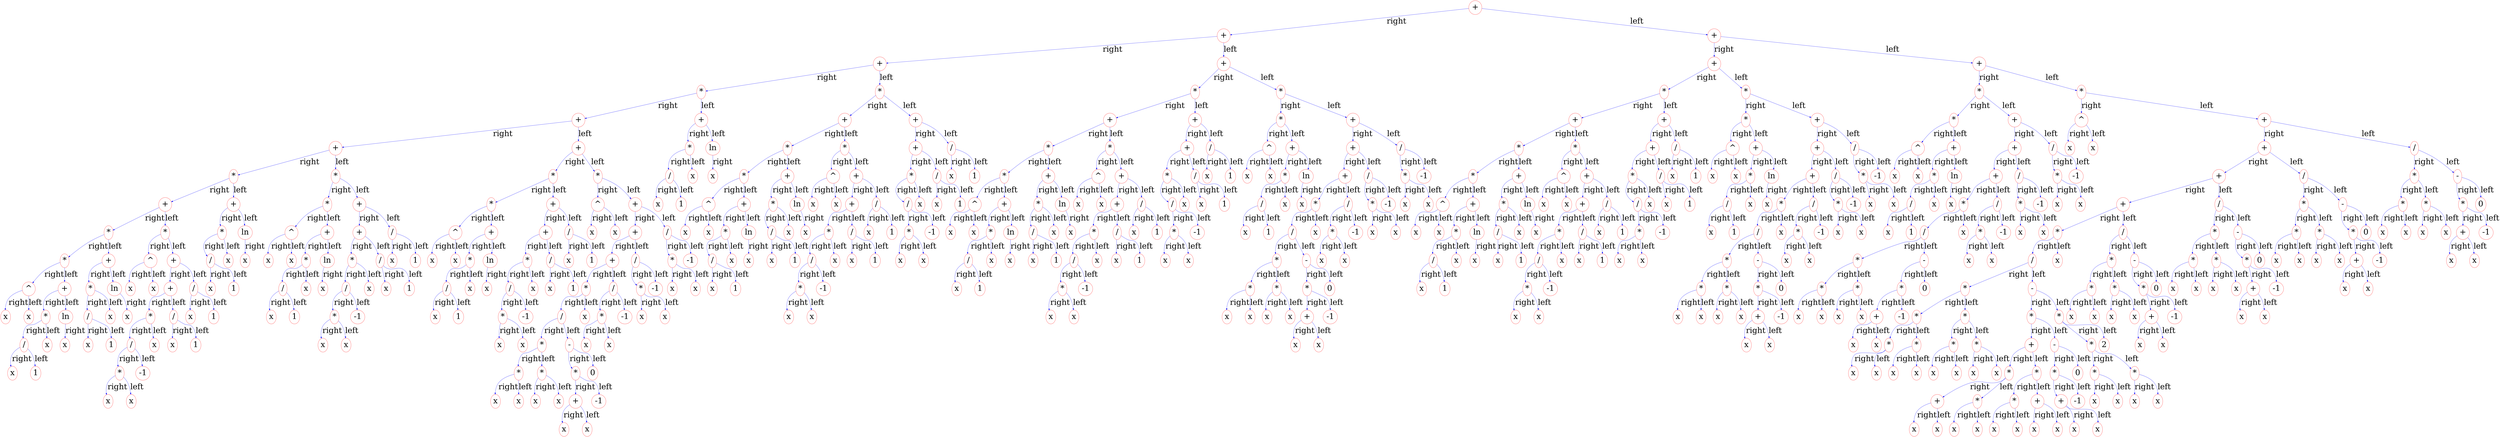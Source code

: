 digraph G {
    rankdir = TR;
    node[shape=ellipse, fontsize=50, color = red];
    edge[fontsize=50, color = blue, fillcolor = blue];
	94217172291232 [label = "+"];
	94217172319968 [label = "+"];
	94217172313104 [label = "+"];
	94217172309936 [label = "*"];
	94217172309504 [label = "+"];
	94217172304848 [label = "+"];
	94217172298944 [label = "*"];
	94217172292656 [label = "+"];
	94217172293760 [label = "*"];
	94217172294336 [label = "*"];
	94217172302976 [label = "^"];
	94217172303648 [label = "x"];
	94217172303504 [label = "x"];
	94217172294288 [label = "+"];
	94217172295200 [label = "*"];
	94217172294912 [label = "/"];
	94217172295392 [label = "x"];
	94217172294960 [label = "1"];
	94217172295152 [label = "x"];
	94217172295248 [label = "ln"];
	94217172295296 [label = "x"];
	94217172294384 [label = "+"];
	94217172294816 [label = "*"];
	94217172294144 [label = "/"];
	94217172293808 [label = "x"];
	94217172293856 [label = "1"];
	94217172294864 [label = "x"];
	94217172294720 [label = "ln"];
	94217172294768 [label = "x"];
	94217172296160 [label = "*"];
	94217172293712 [label = "^"];
	94217172294240 [label = "x"];
	94217172294096 [label = "x"];
	94217172296304 [label = "+"];
	94217172296208 [label = "+"];
	94217172292800 [label = "*"];
	94217172292944 [label = "/"];
	94217172293472 [label = "*"];
	94217172294192 [label = "x"];
	94217172293904 [label = "x"];
	94217172293376 [label = "-1"];
	94217172292752 [label = "x"];
	94217172293184 [label = "/"];
	94217172293280 [label = "x"];
	94217172293232 [label = "1"];
	94217172296064 [label = "/"];
	94217172296256 [label = "x"];
	94217172296112 [label = "1"];
	94217172296736 [label = "+"];
	94217172298320 [label = "*"];
	94217172298512 [label = "/"];
	94217172296688 [label = "x"];
	94217172298368 [label = "1"];
	94217172298272 [label = "x"];
	94217172298416 [label = "ln"];
	94217172298464 [label = "x"];
	94217172304800 [label = "*"];
	94217172301632 [label = "*"];
	94217172302928 [label = "^"];
	94217172302592 [label = "x"];
	94217172302544 [label = "x"];
	94217172301680 [label = "+"];
	94217172300000 [label = "*"];
	94217172298896 [label = "/"];
	94217172303072 [label = "x"];
	94217172302016 [label = "1"];
	94217172300048 [label = "x"];
	94217172301440 [label = "ln"];
	94217172301536 [label = "x"];
	94217172304752 [label = "+"];
	94217172304560 [label = "+"];
	94217172304272 [label = "*"];
	94217172304176 [label = "/"];
	94217172301872 [label = "*"];
	94217172301968 [label = "x"];
	94217172301920 [label = "x"];
	94217172304128 [label = "-1"];
	94217172304224 [label = "x"];
	94217172304320 [label = "/"];
	94217172304416 [label = "x"];
	94217172304368 [label = "1"];
	94217172304704 [label = "/"];
	94217172304608 [label = "x"];
	94217172304656 [label = "1"];
	94217172309456 [label = "+"];
	94217172306480 [label = "*"];
	94217172305712 [label = "*"];
	94217172304896 [label = "^"];
	94217172304992 [label = "x"];
	94217172304944 [label = "x"];
	94217172305664 [label = "+"];
	94217172305424 [label = "*"];
	94217172305328 [label = "/"];
	94217172305232 [label = "x"];
	94217172305280 [label = "1"];
	94217172305376 [label = "x"];
	94217172305472 [label = "ln"];
	94217172305520 [label = "x"];
	94217172305760 [label = "+"];
	94217172305952 [label = "+"];
	94217172306144 [label = "*"];
	94217172306240 [label = "/"];
	94217172306336 [label = "*"];
	94217172306432 [label = "x"];
	94217172306384 [label = "x"];
	94217172306288 [label = "-1"];
	94217172306192 [label = "x"];
	94217172306000 [label = "/"];
	94217172306096 [label = "x"];
	94217172306048 [label = "1"];
	94217172305808 [label = "/"];
	94217172305904 [label = "x"];
	94217172305856 [label = "1"];
	94217172309408 [label = "*"];
	94217172306528 [label = "^"];
	94217172306624 [label = "x"];
	94217172306576 [label = "x"];
	94217172309360 [label = "+"];
	94217172308784 [label = "+"];
	94217172308208 [label = "+"];
	94217172307824 [label = "*"];
	94217172307728 [label = "/"];
	94217172306960 [label = "*"];
	94217172306672 [label = "*"];
	94217172306768 [label = "x"];
	94217172306720 [label = "x"];
	94217172306816 [label = "*"];
	94217172306912 [label = "x"];
	94217172306864 [label = "x"];
	94217172307680 [label = "-"];
	94217172307392 [label = "*"];
	94217172307296 [label = "+"];
	94217172307056 [label = "x"];
	94217172307152 [label = "x"];
	94217172307344 [label = "-1"];
	94217172307632 [label = "0"];
	94217172307776 [label = "x"];
	94217172307872 [label = "/"];
	94217172307968 [label = "*"];
	94217172308064 [label = "x"];
	94217172308016 [label = "x"];
	94217172307920 [label = "-1"];
	94217172308736 [label = "/"];
	94217172308352 [label = "*"];
	94217172308256 [label = "x"];
	94217172308304 [label = "x"];
	94217172308688 [label = "-1"];
	94217172309312 [label = "/"];
	94217172308928 [label = "*"];
	94217172308832 [label = "x"];
	94217172308880 [label = "x"];
	94217172309264 [label = "-1"];
	94217172309552 [label = "+"];
	94217172309696 [label = "*"];
	94217172309792 [label = "/"];
	94217172309888 [label = "x"];
	94217172309840 [label = "1"];
	94217172309744 [label = "x"];
	94217172309600 [label = "ln"];
	94217172309648 [label = "x"];
	94217172313056 [label = "*"];
	94217172309984 [label = "+"];
	94217172310944 [label = "*"];
	94217172311376 [label = "*"];
	94217172311808 [label = "^"];
	94217172311904 [label = "x"];
	94217172311856 [label = "x"];
	94217172311424 [label = "+"];
	94217172311568 [label = "*"];
	94217172311664 [label = "/"];
	94217172311760 [label = "x"];
	94217172311712 [label = "1"];
	94217172311616 [label = "x"];
	94217172311472 [label = "ln"];
	94217172311520 [label = "x"];
	94217172310992 [label = "+"];
	94217172311136 [label = "*"];
	94217172311232 [label = "/"];
	94217172311328 [label = "x"];
	94217172311280 [label = "1"];
	94217172311184 [label = "x"];
	94217172311040 [label = "ln"];
	94217172311088 [label = "x"];
	94217172310032 [label = "*"];
	94217172310800 [label = "^"];
	94217172310896 [label = "x"];
	94217172310848 [label = "x"];
	94217172310080 [label = "+"];
	94217172310272 [label = "+"];
	94217172310464 [label = "*"];
	94217172310560 [label = "/"];
	94217172310656 [label = "*"];
	94217172310752 [label = "x"];
	94217172310704 [label = "x"];
	94217172310608 [label = "-1"];
	94217172310512 [label = "x"];
	94217172310320 [label = "/"];
	94217172310416 [label = "x"];
	94217172310368 [label = "1"];
	94217172310128 [label = "/"];
	94217172310224 [label = "x"];
	94217172310176 [label = "1"];
	94217172313008 [label = "+"];
	94217172312816 [label = "+"];
	94217172312528 [label = "*"];
	94217172312432 [label = "/"];
	94217172312048 [label = "*"];
	94217172311952 [label = "x"];
	94217172312000 [label = "x"];
	94217172312384 [label = "-1"];
	94217172312480 [label = "x"];
	94217172312576 [label = "/"];
	94217172312672 [label = "x"];
	94217172312624 [label = "1"];
	94217172312960 [label = "/"];
	94217172312864 [label = "x"];
	94217172312912 [label = "1"];
	94217172319920 [label = "+"];
	94217172316512 [label = "*"];
	94217172315744 [label = "+"];
	94217172314400 [label = "*"];
	94217172313968 [label = "*"];
	94217172313152 [label = "^"];
	94217172313248 [label = "x"];
	94217172313200 [label = "x"];
	94217172313920 [label = "+"];
	94217172313680 [label = "*"];
	94217172313584 [label = "/"];
	94217172313488 [label = "x"];
	94217172313536 [label = "1"];
	94217172313632 [label = "x"];
	94217172313728 [label = "ln"];
	94217172313776 [label = "x"];
	94217172314016 [label = "+"];
	94217172314160 [label = "*"];
	94217172314256 [label = "/"];
	94217172314352 [label = "x"];
	94217172314304 [label = "1"];
	94217172314208 [label = "x"];
	94217172314064 [label = "ln"];
	94217172314112 [label = "x"];
	94217172315696 [label = "*"];
	94217172314448 [label = "^"];
	94217172314544 [label = "x"];
	94217172314496 [label = "x"];
	94217172315648 [label = "+"];
	94217172315456 [label = "+"];
	94217172315168 [label = "*"];
	94217172315072 [label = "/"];
	94217172314688 [label = "*"];
	94217172314592 [label = "x"];
	94217172314640 [label = "x"];
	94217172315024 [label = "-1"];
	94217172315120 [label = "x"];
	94217172315216 [label = "/"];
	94217172315312 [label = "x"];
	94217172315264 [label = "1"];
	94217172315600 [label = "/"];
	94217172315504 [label = "x"];
	94217172315552 [label = "1"];
	94217172315792 [label = "+"];
	94217172315984 [label = "+"];
	94217172316176 [label = "*"];
	94217172316272 [label = "/"];
	94217172316368 [label = "*"];
	94217172316464 [label = "x"];
	94217172316416 [label = "x"];
	94217172316320 [label = "-1"];
	94217172316224 [label = "x"];
	94217172316032 [label = "/"];
	94217172316128 [label = "x"];
	94217172316080 [label = "1"];
	94217172315840 [label = "/"];
	94217172315936 [label = "x"];
	94217172315888 [label = "1"];
	94217172319872 [label = "*"];
	94217172316560 [label = "*"];
	94217172316992 [label = "^"];
	94217172317088 [label = "x"];
	94217172317040 [label = "x"];
	94217172316608 [label = "+"];
	94217172316752 [label = "*"];
	94217172316848 [label = "/"];
	94217172316944 [label = "x"];
	94217172316896 [label = "1"];
	94217172316800 [label = "x"];
	94217172316656 [label = "ln"];
	94217172316704 [label = "x"];
	94217172319824 [label = "+"];
	94217172319248 [label = "+"];
	94217172318672 [label = "+"];
	94217172318288 [label = "*"];
	94217172318192 [label = "/"];
	94217172317424 [label = "*"];
	94217172317136 [label = "*"];
	94217172317232 [label = "x"];
	94217172317184 [label = "x"];
	94217172317280 [label = "*"];
	94217172317376 [label = "x"];
	94217172317328 [label = "x"];
	94217172318144 [label = "-"];
	94217172317856 [label = "*"];
	94217172317760 [label = "+"];
	94217172317520 [label = "x"];
	94217172317616 [label = "x"];
	94217172317808 [label = "-1"];
	94217172318096 [label = "0"];
	94217172318240 [label = "x"];
	94217172318336 [label = "/"];
	94217172318432 [label = "*"];
	94217172318528 [label = "x"];
	94217172318480 [label = "x"];
	94217172318384 [label = "-1"];
	94217172319200 [label = "/"];
	94217172318816 [label = "*"];
	94217172318720 [label = "x"];
	94217172318768 [label = "x"];
	94217172319152 [label = "-1"];
	94217172319776 [label = "/"];
	94217172319392 [label = "*"];
	94217172319296 [label = "x"];
	94217172319344 [label = "x"];
	94217172319728 [label = "-1"];
	94217172337392 [label = "+"];
	94217172326784 [label = "+"];
	94217172323376 [label = "*"];
	94217172322608 [label = "+"];
	94217172321264 [label = "*"];
	94217172320832 [label = "*"];
	94217172320016 [label = "^"];
	94217172320112 [label = "x"];
	94217172320064 [label = "x"];
	94217172320784 [label = "+"];
	94217172320544 [label = "*"];
	94217172320448 [label = "/"];
	94217172320352 [label = "x"];
	94217172320400 [label = "1"];
	94217172320496 [label = "x"];
	94217172320592 [label = "ln"];
	94217172320640 [label = "x"];
	94217172320880 [label = "+"];
	94217172321024 [label = "*"];
	94217172321120 [label = "/"];
	94217172321216 [label = "x"];
	94217172321168 [label = "1"];
	94217172321072 [label = "x"];
	94217172320928 [label = "ln"];
	94217172320976 [label = "x"];
	94217172322560 [label = "*"];
	94217172321312 [label = "^"];
	94217172321408 [label = "x"];
	94217172321360 [label = "x"];
	94217172322512 [label = "+"];
	94217172322320 [label = "+"];
	94217172322032 [label = "*"];
	94217172321936 [label = "/"];
	94217172321552 [label = "*"];
	94217172321456 [label = "x"];
	94217172321504 [label = "x"];
	94217172321888 [label = "-1"];
	94217172321984 [label = "x"];
	94217172322080 [label = "/"];
	94217172322176 [label = "x"];
	94217172322128 [label = "1"];
	94217172322464 [label = "/"];
	94217172322368 [label = "x"];
	94217172322416 [label = "1"];
	94217172322656 [label = "+"];
	94217172322848 [label = "+"];
	94217172323040 [label = "*"];
	94217172323136 [label = "/"];
	94217172323232 [label = "*"];
	94217172323328 [label = "x"];
	94217172323280 [label = "x"];
	94217172323184 [label = "-1"];
	94217172323088 [label = "x"];
	94217172322896 [label = "/"];
	94217172322992 [label = "x"];
	94217172322944 [label = "1"];
	94217172322704 [label = "/"];
	94217172322800 [label = "x"];
	94217172322752 [label = "1"];
	94217172326736 [label = "*"];
	94217172323424 [label = "*"];
	94217172323856 [label = "^"];
	94217172323952 [label = "x"];
	94217172323904 [label = "x"];
	94217172323472 [label = "+"];
	94217172323616 [label = "*"];
	94217172323712 [label = "/"];
	94217172323808 [label = "x"];
	94217172323760 [label = "1"];
	94217172323664 [label = "x"];
	94217172323520 [label = "ln"];
	94217172323568 [label = "x"];
	94217172326688 [label = "+"];
	94217172326112 [label = "+"];
	94217172325536 [label = "+"];
	94217172325152 [label = "*"];
	94217172325056 [label = "/"];
	94217172324288 [label = "*"];
	94217172324000 [label = "*"];
	94217172324096 [label = "x"];
	94217172324048 [label = "x"];
	94217172324144 [label = "*"];
	94217172324240 [label = "x"];
	94217172324192 [label = "x"];
	94217172325008 [label = "-"];
	94217172324720 [label = "*"];
	94217172324624 [label = "+"];
	94217172324384 [label = "x"];
	94217172324480 [label = "x"];
	94217172324672 [label = "-1"];
	94217172324960 [label = "0"];
	94217172325104 [label = "x"];
	94217172325200 [label = "/"];
	94217172325296 [label = "*"];
	94217172325392 [label = "x"];
	94217172325344 [label = "x"];
	94217172325248 [label = "-1"];
	94217172326064 [label = "/"];
	94217172325680 [label = "*"];
	94217172325584 [label = "x"];
	94217172325632 [label = "x"];
	94217172326016 [label = "-1"];
	94217172326640 [label = "/"];
	94217172326256 [label = "*"];
	94217172326160 [label = "x"];
	94217172326208 [label = "x"];
	94217172326592 [label = "-1"];
	94217172337344 [label = "+"];
	94217172329376 [label = "*"];
	94217172327648 [label = "*"];
	94217172326832 [label = "^"];
	94217172326928 [label = "x"];
	94217172326880 [label = "x"];
	94217172327600 [label = "+"];
	94217172327360 [label = "*"];
	94217172327264 [label = "/"];
	94217172327168 [label = "x"];
	94217172327216 [label = "1"];
	94217172327312 [label = "x"];
	94217172327408 [label = "ln"];
	94217172327456 [label = "x"];
	94217172327696 [label = "+"];
	94217172327984 [label = "+"];
	94217172328272 [label = "+"];
	94217172328560 [label = "*"];
	94217172328656 [label = "/"];
	94217172329040 [label = "*"];
	94217172329232 [label = "*"];
	94217172329328 [label = "x"];
	94217172329280 [label = "x"];
	94217172329088 [label = "*"];
	94217172329184 [label = "x"];
	94217172329136 [label = "x"];
	94217172328704 [label = "-"];
	94217172328800 [label = "*"];
	94217172328896 [label = "+"];
	94217172328992 [label = "x"];
	94217172328944 [label = "x"];
	94217172328848 [label = "-1"];
	94217172328752 [label = "0"];
	94217172328608 [label = "x"];
	94217172328320 [label = "/"];
	94217172328416 [label = "*"];
	94217172328512 [label = "x"];
	94217172328464 [label = "x"];
	94217172328368 [label = "-1"];
	94217172328032 [label = "/"];
	94217172328128 [label = "*"];
	94217172328224 [label = "x"];
	94217172328176 [label = "x"];
	94217172328080 [label = "-1"];
	94217172327744 [label = "/"];
	94217172327840 [label = "*"];
	94217172327936 [label = "x"];
	94217172327888 [label = "x"];
	94217172327792 [label = "-1"];
	94217172337296 [label = "*"];
	94217172329424 [label = "^"];
	94217172329520 [label = "x"];
	94217172329472 [label = "x"];
	94217172337248 [label = "+"];
	94217172336096 [label = "+"];
	94217172334944 [label = "+"];
	94217172333792 [label = "+"];
	94217172332928 [label = "*"];
	94217172332832 [label = "/"];
	94217172330240 [label = "*"];
	94217172329568 [label = "*"];
	94217172329760 [label = "*"];
	94217172329856 [label = "x"];
	94217172329808 [label = "x"];
	94217172329616 [label = "*"];
	94217172329712 [label = "x"];
	94217172329664 [label = "x"];
	94217172329904 [label = "*"];
	94217172330096 [label = "*"];
	94217172330192 [label = "x"];
	94217172330144 [label = "x"];
	94217172329952 [label = "*"];
	94217172330048 [label = "x"];
	94217172330000 [label = "x"];
	94217172332784 [label = "-"];
	94217172331728 [label = "*"];
	94217172331344 [label = "+"];
	94217172330768 [label = "*"];
	94217172330576 [label = "+"];
	94217172330336 [label = "x"];
	94217172330432 [label = "x"];
	94217172330624 [label = "*"];
	94217172330720 [label = "x"];
	94217172330672 [label = "x"];
	94217172331296 [label = "*"];
	94217172330816 [label = "*"];
	94217172330912 [label = "x"];
	94217172330864 [label = "x"];
	94217172331248 [label = "+"];
	94217172331008 [label = "x"];
	94217172331104 [label = "x"];
	94217172331392 [label = "-"];
	94217172331488 [label = "*"];
	94217172331584 [label = "+"];
	94217172331680 [label = "x"];
	94217172331632 [label = "x"];
	94217172331536 [label = "-1"];
	94217172331440 [label = "0"];
	94217172332736 [label = "*"];
	94217172331776 [label = "*"];
	94217172331968 [label = "*"];
	94217172332064 [label = "x"];
	94217172332016 [label = "x"];
	94217172331824 [label = "*"];
	94217172331920 [label = "x"];
	94217172331872 [label = "x"];
	94217172332688 [label = "2"];
	94217172332880 [label = "x"];
	94217172332976 [label = "/"];
	94217172333360 [label = "*"];
	94217172333552 [label = "*"];
	94217172333648 [label = "x"];
	94217172333600 [label = "x"];
	94217172333408 [label = "*"];
	94217172333504 [label = "x"];
	94217172333456 [label = "x"];
	94217172333024 [label = "-"];
	94217172333120 [label = "*"];
	94217172333216 [label = "+"];
	94217172333312 [label = "x"];
	94217172333264 [label = "x"];
	94217172333168 [label = "-1"];
	94217172333072 [label = "0"];
	94217172334896 [label = "/"];
	94217172334128 [label = "*"];
	94217172333840 [label = "*"];
	94217172333936 [label = "x"];
	94217172333888 [label = "x"];
	94217172333984 [label = "*"];
	94217172334080 [label = "x"];
	94217172334032 [label = "x"];
	94217172334848 [label = "-"];
	94217172334560 [label = "*"];
	94217172334464 [label = "+"];
	94217172334224 [label = "x"];
	94217172334320 [label = "x"];
	94217172334512 [label = "-1"];
	94217172334800 [label = "0"];
	94217172336048 [label = "/"];
	94217172335280 [label = "*"];
	94217172334992 [label = "*"];
	94217172335088 [label = "x"];
	94217172335040 [label = "x"];
	94217172335136 [label = "*"];
	94217172335232 [label = "x"];
	94217172335184 [label = "x"];
	94217172336000 [label = "-"];
	94217172335712 [label = "*"];
	94217172335616 [label = "+"];
	94217172335376 [label = "x"];
	94217172335472 [label = "x"];
	94217172335664 [label = "-1"];
	94217172335952 [label = "0"];
	94217172337200 [label = "/"];
	94217172336432 [label = "*"];
	94217172336144 [label = "*"];
	94217172336240 [label = "x"];
	94217172336192 [label = "x"];
	94217172336288 [label = "*"];
	94217172336384 [label = "x"];
	94217172336336 [label = "x"];
	94217172337152 [label = "-"];
	94217172336864 [label = "*"];
	94217172336768 [label = "+"];
	94217172336528 [label = "x"];
	94217172336624 [label = "x"];
	94217172336816 [label = "-1"];
	94217172337104 [label = "0"];

	94217172291232 -> 94217172337392 [label = "left"]
	94217172291232 -> 94217172319968 [label = "right"]
	94217172319968 -> 94217172319920 [label = "left"]
	94217172319968 -> 94217172313104 [label = "right"]
	94217172313104 -> 94217172313056 [label = "left"]
	94217172313104 -> 94217172309936 [label = "right"]
	94217172309936 -> 94217172309552 [label = "left"]
	94217172309936 -> 94217172309504 [label = "right"]
	94217172309504 -> 94217172309456 [label = "left"]
	94217172309504 -> 94217172304848 [label = "right"]
	94217172304848 -> 94217172304800 [label = "left"]
	94217172304848 -> 94217172298944 [label = "right"]
	94217172298944 -> 94217172296736 [label = "left"]
	94217172298944 -> 94217172292656 [label = "right"]
	94217172292656 -> 94217172296160 [label = "left"]
	94217172292656 -> 94217172293760 [label = "right"]
	94217172293760 -> 94217172294384 [label = "left"]
	94217172293760 -> 94217172294336 [label = "right"]
	94217172294336 -> 94217172294288 [label = "left"]
	94217172294336 -> 94217172302976 [label = "right"]
	94217172302976 -> 94217172303504 [label = "left"]
	94217172302976 -> 94217172303648 [label = "right"]
	94217172294288 -> 94217172295248 [label = "left"]
	94217172294288 -> 94217172295200 [label = "right"]
	94217172295200 -> 94217172295152 [label = "left"]
	94217172295200 -> 94217172294912 [label = "right"]
	94217172294912 -> 94217172294960 [label = "left"]
	94217172294912 -> 94217172295392 [label = "right"]
	94217172295248 -> 94217172295296 [label = "right"]
	94217172294384 -> 94217172294720 [label = "left"]
	94217172294384 -> 94217172294816 [label = "right"]
	94217172294816 -> 94217172294864 [label = "left"]
	94217172294816 -> 94217172294144 [label = "right"]
	94217172294144 -> 94217172293856 [label = "left"]
	94217172294144 -> 94217172293808 [label = "right"]
	94217172294720 -> 94217172294768 [label = "right"]
	94217172296160 -> 94217172296304 [label = "left"]
	94217172296160 -> 94217172293712 [label = "right"]
	94217172293712 -> 94217172294096 [label = "left"]
	94217172293712 -> 94217172294240 [label = "right"]
	94217172296304 -> 94217172296064 [label = "left"]
	94217172296304 -> 94217172296208 [label = "right"]
	94217172296208 -> 94217172293184 [label = "left"]
	94217172296208 -> 94217172292800 [label = "right"]
	94217172292800 -> 94217172292752 [label = "left"]
	94217172292800 -> 94217172292944 [label = "right"]
	94217172292944 -> 94217172293376 [label = "left"]
	94217172292944 -> 94217172293472 [label = "right"]
	94217172293472 -> 94217172293904 [label = "left"]
	94217172293472 -> 94217172294192 [label = "right"]
	94217172293184 -> 94217172293232 [label = "left"]
	94217172293184 -> 94217172293280 [label = "right"]
	94217172296064 -> 94217172296112 [label = "left"]
	94217172296064 -> 94217172296256 [label = "right"]
	94217172296736 -> 94217172298416 [label = "left"]
	94217172296736 -> 94217172298320 [label = "right"]
	94217172298320 -> 94217172298272 [label = "left"]
	94217172298320 -> 94217172298512 [label = "right"]
	94217172298512 -> 94217172298368 [label = "left"]
	94217172298512 -> 94217172296688 [label = "right"]
	94217172298416 -> 94217172298464 [label = "right"]
	94217172304800 -> 94217172304752 [label = "left"]
	94217172304800 -> 94217172301632 [label = "right"]
	94217172301632 -> 94217172301680 [label = "left"]
	94217172301632 -> 94217172302928 [label = "right"]
	94217172302928 -> 94217172302544 [label = "left"]
	94217172302928 -> 94217172302592 [label = "right"]
	94217172301680 -> 94217172301440 [label = "left"]
	94217172301680 -> 94217172300000 [label = "right"]
	94217172300000 -> 94217172300048 [label = "left"]
	94217172300000 -> 94217172298896 [label = "right"]
	94217172298896 -> 94217172302016 [label = "left"]
	94217172298896 -> 94217172303072 [label = "right"]
	94217172301440 -> 94217172301536 [label = "right"]
	94217172304752 -> 94217172304704 [label = "left"]
	94217172304752 -> 94217172304560 [label = "right"]
	94217172304560 -> 94217172304320 [label = "left"]
	94217172304560 -> 94217172304272 [label = "right"]
	94217172304272 -> 94217172304224 [label = "left"]
	94217172304272 -> 94217172304176 [label = "right"]
	94217172304176 -> 94217172304128 [label = "left"]
	94217172304176 -> 94217172301872 [label = "right"]
	94217172301872 -> 94217172301920 [label = "left"]
	94217172301872 -> 94217172301968 [label = "right"]
	94217172304320 -> 94217172304368 [label = "left"]
	94217172304320 -> 94217172304416 [label = "right"]
	94217172304704 -> 94217172304656 [label = "left"]
	94217172304704 -> 94217172304608 [label = "right"]
	94217172309456 -> 94217172309408 [label = "left"]
	94217172309456 -> 94217172306480 [label = "right"]
	94217172306480 -> 94217172305760 [label = "left"]
	94217172306480 -> 94217172305712 [label = "right"]
	94217172305712 -> 94217172305664 [label = "left"]
	94217172305712 -> 94217172304896 [label = "right"]
	94217172304896 -> 94217172304944 [label = "left"]
	94217172304896 -> 94217172304992 [label = "right"]
	94217172305664 -> 94217172305472 [label = "left"]
	94217172305664 -> 94217172305424 [label = "right"]
	94217172305424 -> 94217172305376 [label = "left"]
	94217172305424 -> 94217172305328 [label = "right"]
	94217172305328 -> 94217172305280 [label = "left"]
	94217172305328 -> 94217172305232 [label = "right"]
	94217172305472 -> 94217172305520 [label = "right"]
	94217172305760 -> 94217172305808 [label = "left"]
	94217172305760 -> 94217172305952 [label = "right"]
	94217172305952 -> 94217172306000 [label = "left"]
	94217172305952 -> 94217172306144 [label = "right"]
	94217172306144 -> 94217172306192 [label = "left"]
	94217172306144 -> 94217172306240 [label = "right"]
	94217172306240 -> 94217172306288 [label = "left"]
	94217172306240 -> 94217172306336 [label = "right"]
	94217172306336 -> 94217172306384 [label = "left"]
	94217172306336 -> 94217172306432 [label = "right"]
	94217172306000 -> 94217172306048 [label = "left"]
	94217172306000 -> 94217172306096 [label = "right"]
	94217172305808 -> 94217172305856 [label = "left"]
	94217172305808 -> 94217172305904 [label = "right"]
	94217172309408 -> 94217172309360 [label = "left"]
	94217172309408 -> 94217172306528 [label = "right"]
	94217172306528 -> 94217172306576 [label = "left"]
	94217172306528 -> 94217172306624 [label = "right"]
	94217172309360 -> 94217172309312 [label = "left"]
	94217172309360 -> 94217172308784 [label = "right"]
	94217172308784 -> 94217172308736 [label = "left"]
	94217172308784 -> 94217172308208 [label = "right"]
	94217172308208 -> 94217172307872 [label = "left"]
	94217172308208 -> 94217172307824 [label = "right"]
	94217172307824 -> 94217172307776 [label = "left"]
	94217172307824 -> 94217172307728 [label = "right"]
	94217172307728 -> 94217172307680 [label = "left"]
	94217172307728 -> 94217172306960 [label = "right"]
	94217172306960 -> 94217172306816 [label = "left"]
	94217172306960 -> 94217172306672 [label = "right"]
	94217172306672 -> 94217172306720 [label = "left"]
	94217172306672 -> 94217172306768 [label = "right"]
	94217172306816 -> 94217172306864 [label = "left"]
	94217172306816 -> 94217172306912 [label = "right"]
	94217172307680 -> 94217172307632 [label = "left"]
	94217172307680 -> 94217172307392 [label = "right"]
	94217172307392 -> 94217172307344 [label = "left"]
	94217172307392 -> 94217172307296 [label = "right"]
	94217172307296 -> 94217172307152 [label = "left"]
	94217172307296 -> 94217172307056 [label = "right"]
	94217172307872 -> 94217172307920 [label = "left"]
	94217172307872 -> 94217172307968 [label = "right"]
	94217172307968 -> 94217172308016 [label = "left"]
	94217172307968 -> 94217172308064 [label = "right"]
	94217172308736 -> 94217172308688 [label = "left"]
	94217172308736 -> 94217172308352 [label = "right"]
	94217172308352 -> 94217172308304 [label = "left"]
	94217172308352 -> 94217172308256 [label = "right"]
	94217172309312 -> 94217172309264 [label = "left"]
	94217172309312 -> 94217172308928 [label = "right"]
	94217172308928 -> 94217172308880 [label = "left"]
	94217172308928 -> 94217172308832 [label = "right"]
	94217172309552 -> 94217172309600 [label = "left"]
	94217172309552 -> 94217172309696 [label = "right"]
	94217172309696 -> 94217172309744 [label = "left"]
	94217172309696 -> 94217172309792 [label = "right"]
	94217172309792 -> 94217172309840 [label = "left"]
	94217172309792 -> 94217172309888 [label = "right"]
	94217172309600 -> 94217172309648 [label = "right"]
	94217172313056 -> 94217172313008 [label = "left"]
	94217172313056 -> 94217172309984 [label = "right"]
	94217172309984 -> 94217172310032 [label = "left"]
	94217172309984 -> 94217172310944 [label = "right"]
	94217172310944 -> 94217172310992 [label = "left"]
	94217172310944 -> 94217172311376 [label = "right"]
	94217172311376 -> 94217172311424 [label = "left"]
	94217172311376 -> 94217172311808 [label = "right"]
	94217172311808 -> 94217172311856 [label = "left"]
	94217172311808 -> 94217172311904 [label = "right"]
	94217172311424 -> 94217172311472 [label = "left"]
	94217172311424 -> 94217172311568 [label = "right"]
	94217172311568 -> 94217172311616 [label = "left"]
	94217172311568 -> 94217172311664 [label = "right"]
	94217172311664 -> 94217172311712 [label = "left"]
	94217172311664 -> 94217172311760 [label = "right"]
	94217172311472 -> 94217172311520 [label = "right"]
	94217172310992 -> 94217172311040 [label = "left"]
	94217172310992 -> 94217172311136 [label = "right"]
	94217172311136 -> 94217172311184 [label = "left"]
	94217172311136 -> 94217172311232 [label = "right"]
	94217172311232 -> 94217172311280 [label = "left"]
	94217172311232 -> 94217172311328 [label = "right"]
	94217172311040 -> 94217172311088 [label = "right"]
	94217172310032 -> 94217172310080 [label = "left"]
	94217172310032 -> 94217172310800 [label = "right"]
	94217172310800 -> 94217172310848 [label = "left"]
	94217172310800 -> 94217172310896 [label = "right"]
	94217172310080 -> 94217172310128 [label = "left"]
	94217172310080 -> 94217172310272 [label = "right"]
	94217172310272 -> 94217172310320 [label = "left"]
	94217172310272 -> 94217172310464 [label = "right"]
	94217172310464 -> 94217172310512 [label = "left"]
	94217172310464 -> 94217172310560 [label = "right"]
	94217172310560 -> 94217172310608 [label = "left"]
	94217172310560 -> 94217172310656 [label = "right"]
	94217172310656 -> 94217172310704 [label = "left"]
	94217172310656 -> 94217172310752 [label = "right"]
	94217172310320 -> 94217172310368 [label = "left"]
	94217172310320 -> 94217172310416 [label = "right"]
	94217172310128 -> 94217172310176 [label = "left"]
	94217172310128 -> 94217172310224 [label = "right"]
	94217172313008 -> 94217172312960 [label = "left"]
	94217172313008 -> 94217172312816 [label = "right"]
	94217172312816 -> 94217172312576 [label = "left"]
	94217172312816 -> 94217172312528 [label = "right"]
	94217172312528 -> 94217172312480 [label = "left"]
	94217172312528 -> 94217172312432 [label = "right"]
	94217172312432 -> 94217172312384 [label = "left"]
	94217172312432 -> 94217172312048 [label = "right"]
	94217172312048 -> 94217172312000 [label = "left"]
	94217172312048 -> 94217172311952 [label = "right"]
	94217172312576 -> 94217172312624 [label = "left"]
	94217172312576 -> 94217172312672 [label = "right"]
	94217172312960 -> 94217172312912 [label = "left"]
	94217172312960 -> 94217172312864 [label = "right"]
	94217172319920 -> 94217172319872 [label = "left"]
	94217172319920 -> 94217172316512 [label = "right"]
	94217172316512 -> 94217172315792 [label = "left"]
	94217172316512 -> 94217172315744 [label = "right"]
	94217172315744 -> 94217172315696 [label = "left"]
	94217172315744 -> 94217172314400 [label = "right"]
	94217172314400 -> 94217172314016 [label = "left"]
	94217172314400 -> 94217172313968 [label = "right"]
	94217172313968 -> 94217172313920 [label = "left"]
	94217172313968 -> 94217172313152 [label = "right"]
	94217172313152 -> 94217172313200 [label = "left"]
	94217172313152 -> 94217172313248 [label = "right"]
	94217172313920 -> 94217172313728 [label = "left"]
	94217172313920 -> 94217172313680 [label = "right"]
	94217172313680 -> 94217172313632 [label = "left"]
	94217172313680 -> 94217172313584 [label = "right"]
	94217172313584 -> 94217172313536 [label = "left"]
	94217172313584 -> 94217172313488 [label = "right"]
	94217172313728 -> 94217172313776 [label = "right"]
	94217172314016 -> 94217172314064 [label = "left"]
	94217172314016 -> 94217172314160 [label = "right"]
	94217172314160 -> 94217172314208 [label = "left"]
	94217172314160 -> 94217172314256 [label = "right"]
	94217172314256 -> 94217172314304 [label = "left"]
	94217172314256 -> 94217172314352 [label = "right"]
	94217172314064 -> 94217172314112 [label = "right"]
	94217172315696 -> 94217172315648 [label = "left"]
	94217172315696 -> 94217172314448 [label = "right"]
	94217172314448 -> 94217172314496 [label = "left"]
	94217172314448 -> 94217172314544 [label = "right"]
	94217172315648 -> 94217172315600 [label = "left"]
	94217172315648 -> 94217172315456 [label = "right"]
	94217172315456 -> 94217172315216 [label = "left"]
	94217172315456 -> 94217172315168 [label = "right"]
	94217172315168 -> 94217172315120 [label = "left"]
	94217172315168 -> 94217172315072 [label = "right"]
	94217172315072 -> 94217172315024 [label = "left"]
	94217172315072 -> 94217172314688 [label = "right"]
	94217172314688 -> 94217172314640 [label = "left"]
	94217172314688 -> 94217172314592 [label = "right"]
	94217172315216 -> 94217172315264 [label = "left"]
	94217172315216 -> 94217172315312 [label = "right"]
	94217172315600 -> 94217172315552 [label = "left"]
	94217172315600 -> 94217172315504 [label = "right"]
	94217172315792 -> 94217172315840 [label = "left"]
	94217172315792 -> 94217172315984 [label = "right"]
	94217172315984 -> 94217172316032 [label = "left"]
	94217172315984 -> 94217172316176 [label = "right"]
	94217172316176 -> 94217172316224 [label = "left"]
	94217172316176 -> 94217172316272 [label = "right"]
	94217172316272 -> 94217172316320 [label = "left"]
	94217172316272 -> 94217172316368 [label = "right"]
	94217172316368 -> 94217172316416 [label = "left"]
	94217172316368 -> 94217172316464 [label = "right"]
	94217172316032 -> 94217172316080 [label = "left"]
	94217172316032 -> 94217172316128 [label = "right"]
	94217172315840 -> 94217172315888 [label = "left"]
	94217172315840 -> 94217172315936 [label = "right"]
	94217172319872 -> 94217172319824 [label = "left"]
	94217172319872 -> 94217172316560 [label = "right"]
	94217172316560 -> 94217172316608 [label = "left"]
	94217172316560 -> 94217172316992 [label = "right"]
	94217172316992 -> 94217172317040 [label = "left"]
	94217172316992 -> 94217172317088 [label = "right"]
	94217172316608 -> 94217172316656 [label = "left"]
	94217172316608 -> 94217172316752 [label = "right"]
	94217172316752 -> 94217172316800 [label = "left"]
	94217172316752 -> 94217172316848 [label = "right"]
	94217172316848 -> 94217172316896 [label = "left"]
	94217172316848 -> 94217172316944 [label = "right"]
	94217172316656 -> 94217172316704 [label = "right"]
	94217172319824 -> 94217172319776 [label = "left"]
	94217172319824 -> 94217172319248 [label = "right"]
	94217172319248 -> 94217172319200 [label = "left"]
	94217172319248 -> 94217172318672 [label = "right"]
	94217172318672 -> 94217172318336 [label = "left"]
	94217172318672 -> 94217172318288 [label = "right"]
	94217172318288 -> 94217172318240 [label = "left"]
	94217172318288 -> 94217172318192 [label = "right"]
	94217172318192 -> 94217172318144 [label = "left"]
	94217172318192 -> 94217172317424 [label = "right"]
	94217172317424 -> 94217172317280 [label = "left"]
	94217172317424 -> 94217172317136 [label = "right"]
	94217172317136 -> 94217172317184 [label = "left"]
	94217172317136 -> 94217172317232 [label = "right"]
	94217172317280 -> 94217172317328 [label = "left"]
	94217172317280 -> 94217172317376 [label = "right"]
	94217172318144 -> 94217172318096 [label = "left"]
	94217172318144 -> 94217172317856 [label = "right"]
	94217172317856 -> 94217172317808 [label = "left"]
	94217172317856 -> 94217172317760 [label = "right"]
	94217172317760 -> 94217172317616 [label = "left"]
	94217172317760 -> 94217172317520 [label = "right"]
	94217172318336 -> 94217172318384 [label = "left"]
	94217172318336 -> 94217172318432 [label = "right"]
	94217172318432 -> 94217172318480 [label = "left"]
	94217172318432 -> 94217172318528 [label = "right"]
	94217172319200 -> 94217172319152 [label = "left"]
	94217172319200 -> 94217172318816 [label = "right"]
	94217172318816 -> 94217172318768 [label = "left"]
	94217172318816 -> 94217172318720 [label = "right"]
	94217172319776 -> 94217172319728 [label = "left"]
	94217172319776 -> 94217172319392 [label = "right"]
	94217172319392 -> 94217172319344 [label = "left"]
	94217172319392 -> 94217172319296 [label = "right"]
	94217172337392 -> 94217172337344 [label = "left"]
	94217172337392 -> 94217172326784 [label = "right"]
	94217172326784 -> 94217172326736 [label = "left"]
	94217172326784 -> 94217172323376 [label = "right"]
	94217172323376 -> 94217172322656 [label = "left"]
	94217172323376 -> 94217172322608 [label = "right"]
	94217172322608 -> 94217172322560 [label = "left"]
	94217172322608 -> 94217172321264 [label = "right"]
	94217172321264 -> 94217172320880 [label = "left"]
	94217172321264 -> 94217172320832 [label = "right"]
	94217172320832 -> 94217172320784 [label = "left"]
	94217172320832 -> 94217172320016 [label = "right"]
	94217172320016 -> 94217172320064 [label = "left"]
	94217172320016 -> 94217172320112 [label = "right"]
	94217172320784 -> 94217172320592 [label = "left"]
	94217172320784 -> 94217172320544 [label = "right"]
	94217172320544 -> 94217172320496 [label = "left"]
	94217172320544 -> 94217172320448 [label = "right"]
	94217172320448 -> 94217172320400 [label = "left"]
	94217172320448 -> 94217172320352 [label = "right"]
	94217172320592 -> 94217172320640 [label = "right"]
	94217172320880 -> 94217172320928 [label = "left"]
	94217172320880 -> 94217172321024 [label = "right"]
	94217172321024 -> 94217172321072 [label = "left"]
	94217172321024 -> 94217172321120 [label = "right"]
	94217172321120 -> 94217172321168 [label = "left"]
	94217172321120 -> 94217172321216 [label = "right"]
	94217172320928 -> 94217172320976 [label = "right"]
	94217172322560 -> 94217172322512 [label = "left"]
	94217172322560 -> 94217172321312 [label = "right"]
	94217172321312 -> 94217172321360 [label = "left"]
	94217172321312 -> 94217172321408 [label = "right"]
	94217172322512 -> 94217172322464 [label = "left"]
	94217172322512 -> 94217172322320 [label = "right"]
	94217172322320 -> 94217172322080 [label = "left"]
	94217172322320 -> 94217172322032 [label = "right"]
	94217172322032 -> 94217172321984 [label = "left"]
	94217172322032 -> 94217172321936 [label = "right"]
	94217172321936 -> 94217172321888 [label = "left"]
	94217172321936 -> 94217172321552 [label = "right"]
	94217172321552 -> 94217172321504 [label = "left"]
	94217172321552 -> 94217172321456 [label = "right"]
	94217172322080 -> 94217172322128 [label = "left"]
	94217172322080 -> 94217172322176 [label = "right"]
	94217172322464 -> 94217172322416 [label = "left"]
	94217172322464 -> 94217172322368 [label = "right"]
	94217172322656 -> 94217172322704 [label = "left"]
	94217172322656 -> 94217172322848 [label = "right"]
	94217172322848 -> 94217172322896 [label = "left"]
	94217172322848 -> 94217172323040 [label = "right"]
	94217172323040 -> 94217172323088 [label = "left"]
	94217172323040 -> 94217172323136 [label = "right"]
	94217172323136 -> 94217172323184 [label = "left"]
	94217172323136 -> 94217172323232 [label = "right"]
	94217172323232 -> 94217172323280 [label = "left"]
	94217172323232 -> 94217172323328 [label = "right"]
	94217172322896 -> 94217172322944 [label = "left"]
	94217172322896 -> 94217172322992 [label = "right"]
	94217172322704 -> 94217172322752 [label = "left"]
	94217172322704 -> 94217172322800 [label = "right"]
	94217172326736 -> 94217172326688 [label = "left"]
	94217172326736 -> 94217172323424 [label = "right"]
	94217172323424 -> 94217172323472 [label = "left"]
	94217172323424 -> 94217172323856 [label = "right"]
	94217172323856 -> 94217172323904 [label = "left"]
	94217172323856 -> 94217172323952 [label = "right"]
	94217172323472 -> 94217172323520 [label = "left"]
	94217172323472 -> 94217172323616 [label = "right"]
	94217172323616 -> 94217172323664 [label = "left"]
	94217172323616 -> 94217172323712 [label = "right"]
	94217172323712 -> 94217172323760 [label = "left"]
	94217172323712 -> 94217172323808 [label = "right"]
	94217172323520 -> 94217172323568 [label = "right"]
	94217172326688 -> 94217172326640 [label = "left"]
	94217172326688 -> 94217172326112 [label = "right"]
	94217172326112 -> 94217172326064 [label = "left"]
	94217172326112 -> 94217172325536 [label = "right"]
	94217172325536 -> 94217172325200 [label = "left"]
	94217172325536 -> 94217172325152 [label = "right"]
	94217172325152 -> 94217172325104 [label = "left"]
	94217172325152 -> 94217172325056 [label = "right"]
	94217172325056 -> 94217172325008 [label = "left"]
	94217172325056 -> 94217172324288 [label = "right"]
	94217172324288 -> 94217172324144 [label = "left"]
	94217172324288 -> 94217172324000 [label = "right"]
	94217172324000 -> 94217172324048 [label = "left"]
	94217172324000 -> 94217172324096 [label = "right"]
	94217172324144 -> 94217172324192 [label = "left"]
	94217172324144 -> 94217172324240 [label = "right"]
	94217172325008 -> 94217172324960 [label = "left"]
	94217172325008 -> 94217172324720 [label = "right"]
	94217172324720 -> 94217172324672 [label = "left"]
	94217172324720 -> 94217172324624 [label = "right"]
	94217172324624 -> 94217172324480 [label = "left"]
	94217172324624 -> 94217172324384 [label = "right"]
	94217172325200 -> 94217172325248 [label = "left"]
	94217172325200 -> 94217172325296 [label = "right"]
	94217172325296 -> 94217172325344 [label = "left"]
	94217172325296 -> 94217172325392 [label = "right"]
	94217172326064 -> 94217172326016 [label = "left"]
	94217172326064 -> 94217172325680 [label = "right"]
	94217172325680 -> 94217172325632 [label = "left"]
	94217172325680 -> 94217172325584 [label = "right"]
	94217172326640 -> 94217172326592 [label = "left"]
	94217172326640 -> 94217172326256 [label = "right"]
	94217172326256 -> 94217172326208 [label = "left"]
	94217172326256 -> 94217172326160 [label = "right"]
	94217172337344 -> 94217172337296 [label = "left"]
	94217172337344 -> 94217172329376 [label = "right"]
	94217172329376 -> 94217172327696 [label = "left"]
	94217172329376 -> 94217172327648 [label = "right"]
	94217172327648 -> 94217172327600 [label = "left"]
	94217172327648 -> 94217172326832 [label = "right"]
	94217172326832 -> 94217172326880 [label = "left"]
	94217172326832 -> 94217172326928 [label = "right"]
	94217172327600 -> 94217172327408 [label = "left"]
	94217172327600 -> 94217172327360 [label = "right"]
	94217172327360 -> 94217172327312 [label = "left"]
	94217172327360 -> 94217172327264 [label = "right"]
	94217172327264 -> 94217172327216 [label = "left"]
	94217172327264 -> 94217172327168 [label = "right"]
	94217172327408 -> 94217172327456 [label = "right"]
	94217172327696 -> 94217172327744 [label = "left"]
	94217172327696 -> 94217172327984 [label = "right"]
	94217172327984 -> 94217172328032 [label = "left"]
	94217172327984 -> 94217172328272 [label = "right"]
	94217172328272 -> 94217172328320 [label = "left"]
	94217172328272 -> 94217172328560 [label = "right"]
	94217172328560 -> 94217172328608 [label = "left"]
	94217172328560 -> 94217172328656 [label = "right"]
	94217172328656 -> 94217172328704 [label = "left"]
	94217172328656 -> 94217172329040 [label = "right"]
	94217172329040 -> 94217172329088 [label = "left"]
	94217172329040 -> 94217172329232 [label = "right"]
	94217172329232 -> 94217172329280 [label = "left"]
	94217172329232 -> 94217172329328 [label = "right"]
	94217172329088 -> 94217172329136 [label = "left"]
	94217172329088 -> 94217172329184 [label = "right"]
	94217172328704 -> 94217172328752 [label = "left"]
	94217172328704 -> 94217172328800 [label = "right"]
	94217172328800 -> 94217172328848 [label = "left"]
	94217172328800 -> 94217172328896 [label = "right"]
	94217172328896 -> 94217172328944 [label = "left"]
	94217172328896 -> 94217172328992 [label = "right"]
	94217172328320 -> 94217172328368 [label = "left"]
	94217172328320 -> 94217172328416 [label = "right"]
	94217172328416 -> 94217172328464 [label = "left"]
	94217172328416 -> 94217172328512 [label = "right"]
	94217172328032 -> 94217172328080 [label = "left"]
	94217172328032 -> 94217172328128 [label = "right"]
	94217172328128 -> 94217172328176 [label = "left"]
	94217172328128 -> 94217172328224 [label = "right"]
	94217172327744 -> 94217172327792 [label = "left"]
	94217172327744 -> 94217172327840 [label = "right"]
	94217172327840 -> 94217172327888 [label = "left"]
	94217172327840 -> 94217172327936 [label = "right"]
	94217172337296 -> 94217172337248 [label = "left"]
	94217172337296 -> 94217172329424 [label = "right"]
	94217172329424 -> 94217172329472 [label = "left"]
	94217172329424 -> 94217172329520 [label = "right"]
	94217172337248 -> 94217172337200 [label = "left"]
	94217172337248 -> 94217172336096 [label = "right"]
	94217172336096 -> 94217172336048 [label = "left"]
	94217172336096 -> 94217172334944 [label = "right"]
	94217172334944 -> 94217172334896 [label = "left"]
	94217172334944 -> 94217172333792 [label = "right"]
	94217172333792 -> 94217172332976 [label = "left"]
	94217172333792 -> 94217172332928 [label = "right"]
	94217172332928 -> 94217172332880 [label = "left"]
	94217172332928 -> 94217172332832 [label = "right"]
	94217172332832 -> 94217172332784 [label = "left"]
	94217172332832 -> 94217172330240 [label = "right"]
	94217172330240 -> 94217172329904 [label = "left"]
	94217172330240 -> 94217172329568 [label = "right"]
	94217172329568 -> 94217172329616 [label = "left"]
	94217172329568 -> 94217172329760 [label = "right"]
	94217172329760 -> 94217172329808 [label = "left"]
	94217172329760 -> 94217172329856 [label = "right"]
	94217172329616 -> 94217172329664 [label = "left"]
	94217172329616 -> 94217172329712 [label = "right"]
	94217172329904 -> 94217172329952 [label = "left"]
	94217172329904 -> 94217172330096 [label = "right"]
	94217172330096 -> 94217172330144 [label = "left"]
	94217172330096 -> 94217172330192 [label = "right"]
	94217172329952 -> 94217172330000 [label = "left"]
	94217172329952 -> 94217172330048 [label = "right"]
	94217172332784 -> 94217172332736 [label = "left"]
	94217172332784 -> 94217172331728 [label = "right"]
	94217172331728 -> 94217172331392 [label = "left"]
	94217172331728 -> 94217172331344 [label = "right"]
	94217172331344 -> 94217172331296 [label = "left"]
	94217172331344 -> 94217172330768 [label = "right"]
	94217172330768 -> 94217172330624 [label = "left"]
	94217172330768 -> 94217172330576 [label = "right"]
	94217172330576 -> 94217172330432 [label = "left"]
	94217172330576 -> 94217172330336 [label = "right"]
	94217172330624 -> 94217172330672 [label = "left"]
	94217172330624 -> 94217172330720 [label = "right"]
	94217172331296 -> 94217172331248 [label = "left"]
	94217172331296 -> 94217172330816 [label = "right"]
	94217172330816 -> 94217172330864 [label = "left"]
	94217172330816 -> 94217172330912 [label = "right"]
	94217172331248 -> 94217172331104 [label = "left"]
	94217172331248 -> 94217172331008 [label = "right"]
	94217172331392 -> 94217172331440 [label = "left"]
	94217172331392 -> 94217172331488 [label = "right"]
	94217172331488 -> 94217172331536 [label = "left"]
	94217172331488 -> 94217172331584 [label = "right"]
	94217172331584 -> 94217172331632 [label = "left"]
	94217172331584 -> 94217172331680 [label = "right"]
	94217172332736 -> 94217172332688 [label = "left"]
	94217172332736 -> 94217172331776 [label = "right"]
	94217172331776 -> 94217172331824 [label = "left"]
	94217172331776 -> 94217172331968 [label = "right"]
	94217172331968 -> 94217172332016 [label = "left"]
	94217172331968 -> 94217172332064 [label = "right"]
	94217172331824 -> 94217172331872 [label = "left"]
	94217172331824 -> 94217172331920 [label = "right"]
	94217172332976 -> 94217172333024 [label = "left"]
	94217172332976 -> 94217172333360 [label = "right"]
	94217172333360 -> 94217172333408 [label = "left"]
	94217172333360 -> 94217172333552 [label = "right"]
	94217172333552 -> 94217172333600 [label = "left"]
	94217172333552 -> 94217172333648 [label = "right"]
	94217172333408 -> 94217172333456 [label = "left"]
	94217172333408 -> 94217172333504 [label = "right"]
	94217172333024 -> 94217172333072 [label = "left"]
	94217172333024 -> 94217172333120 [label = "right"]
	94217172333120 -> 94217172333168 [label = "left"]
	94217172333120 -> 94217172333216 [label = "right"]
	94217172333216 -> 94217172333264 [label = "left"]
	94217172333216 -> 94217172333312 [label = "right"]
	94217172334896 -> 94217172334848 [label = "left"]
	94217172334896 -> 94217172334128 [label = "right"]
	94217172334128 -> 94217172333984 [label = "left"]
	94217172334128 -> 94217172333840 [label = "right"]
	94217172333840 -> 94217172333888 [label = "left"]
	94217172333840 -> 94217172333936 [label = "right"]
	94217172333984 -> 94217172334032 [label = "left"]
	94217172333984 -> 94217172334080 [label = "right"]
	94217172334848 -> 94217172334800 [label = "left"]
	94217172334848 -> 94217172334560 [label = "right"]
	94217172334560 -> 94217172334512 [label = "left"]
	94217172334560 -> 94217172334464 [label = "right"]
	94217172334464 -> 94217172334320 [label = "left"]
	94217172334464 -> 94217172334224 [label = "right"]
	94217172336048 -> 94217172336000 [label = "left"]
	94217172336048 -> 94217172335280 [label = "right"]
	94217172335280 -> 94217172335136 [label = "left"]
	94217172335280 -> 94217172334992 [label = "right"]
	94217172334992 -> 94217172335040 [label = "left"]
	94217172334992 -> 94217172335088 [label = "right"]
	94217172335136 -> 94217172335184 [label = "left"]
	94217172335136 -> 94217172335232 [label = "right"]
	94217172336000 -> 94217172335952 [label = "left"]
	94217172336000 -> 94217172335712 [label = "right"]
	94217172335712 -> 94217172335664 [label = "left"]
	94217172335712 -> 94217172335616 [label = "right"]
	94217172335616 -> 94217172335472 [label = "left"]
	94217172335616 -> 94217172335376 [label = "right"]
	94217172337200 -> 94217172337152 [label = "left"]
	94217172337200 -> 94217172336432 [label = "right"]
	94217172336432 -> 94217172336288 [label = "left"]
	94217172336432 -> 94217172336144 [label = "right"]
	94217172336144 -> 94217172336192 [label = "left"]
	94217172336144 -> 94217172336240 [label = "right"]
	94217172336288 -> 94217172336336 [label = "left"]
	94217172336288 -> 94217172336384 [label = "right"]
	94217172337152 -> 94217172337104 [label = "left"]
	94217172337152 -> 94217172336864 [label = "right"]
	94217172336864 -> 94217172336816 [label = "left"]
	94217172336864 -> 94217172336768 [label = "right"]
	94217172336768 -> 94217172336624 [label = "left"]
	94217172336768 -> 94217172336528 [label = "right"]
}